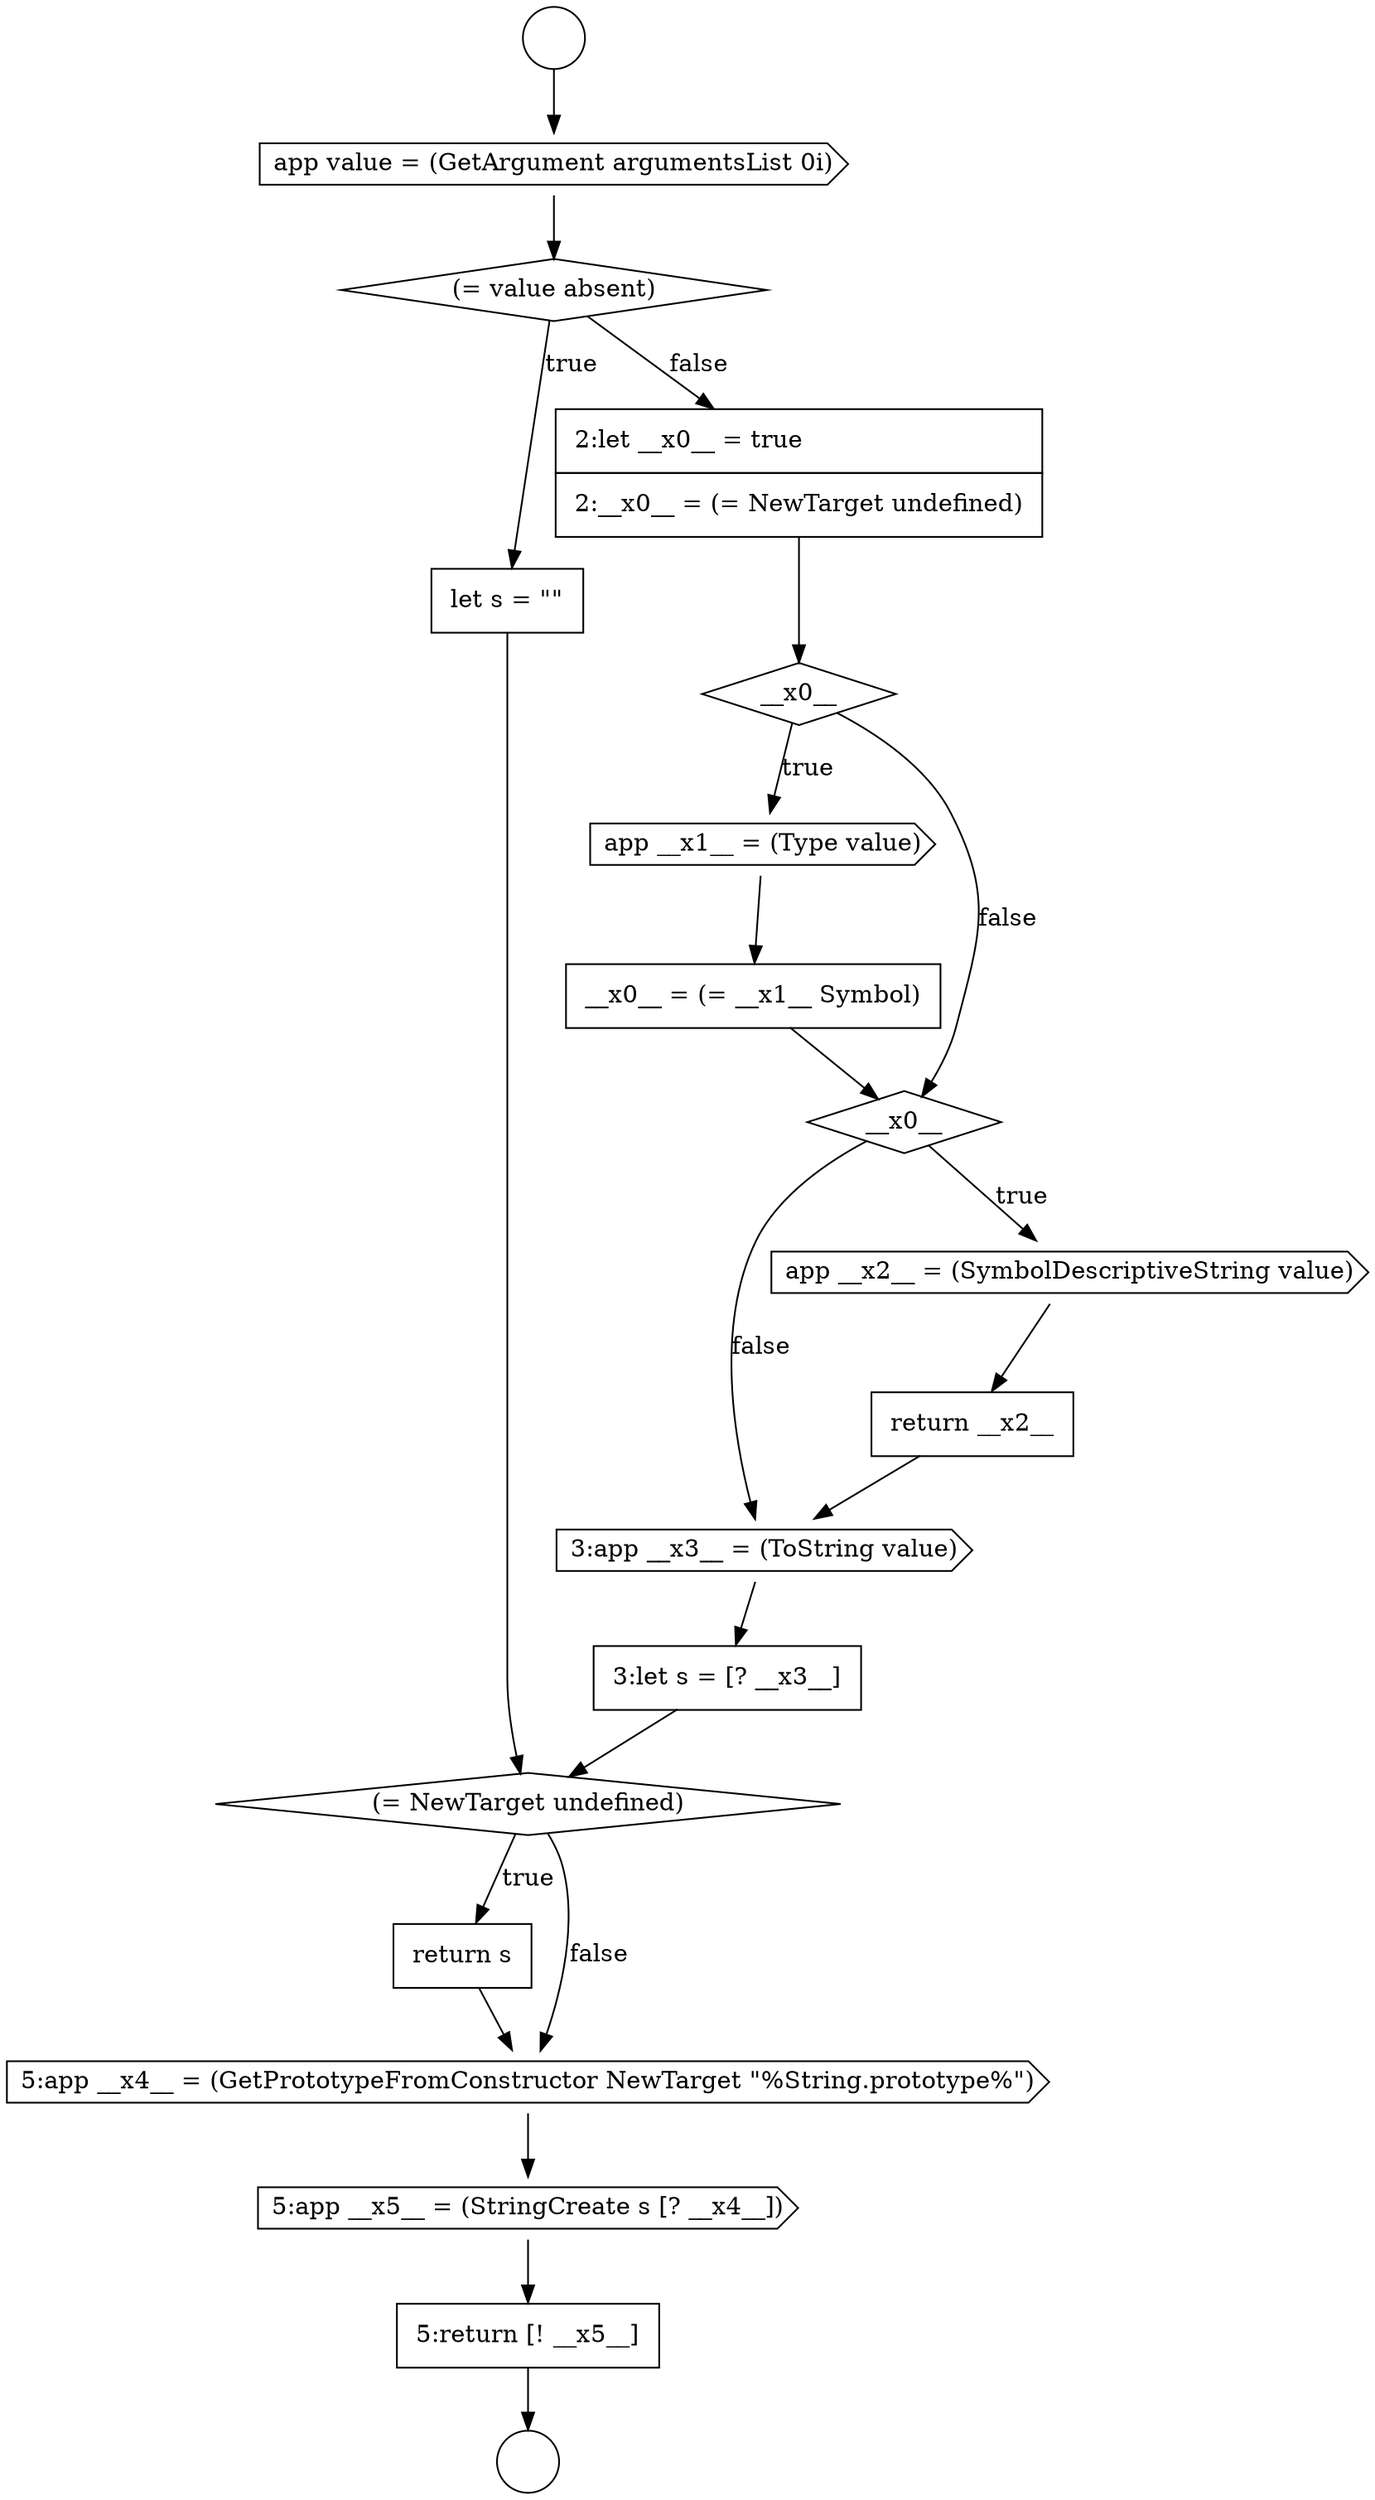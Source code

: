 digraph {
  node13616 [shape=none, margin=0, label=<<font color="black">
    <table border="0" cellborder="1" cellspacing="0" cellpadding="10">
      <tr><td align="left">return __x2__</td></tr>
    </table>
  </font>> color="black" fillcolor="white" style=filled]
  node13623 [shape=none, margin=0, label=<<font color="black">
    <table border="0" cellborder="1" cellspacing="0" cellpadding="10">
      <tr><td align="left">5:return [! __x5__]</td></tr>
    </table>
  </font>> color="black" fillcolor="white" style=filled]
  node13611 [shape=diamond, label=<<font color="black">__x0__</font>> color="black" fillcolor="white" style=filled]
  node13622 [shape=cds, label=<<font color="black">5:app __x5__ = (StringCreate s [? __x4__])</font>> color="black" fillcolor="white" style=filled]
  node13612 [shape=cds, label=<<font color="black">app __x1__ = (Type value)</font>> color="black" fillcolor="white" style=filled]
  node13607 [shape=cds, label=<<font color="black">app value = (GetArgument argumentsList 0i)</font>> color="black" fillcolor="white" style=filled]
  node13618 [shape=none, margin=0, label=<<font color="black">
    <table border="0" cellborder="1" cellspacing="0" cellpadding="10">
      <tr><td align="left">3:let s = [? __x3__]</td></tr>
    </table>
  </font>> color="black" fillcolor="white" style=filled]
  node13609 [shape=none, margin=0, label=<<font color="black">
    <table border="0" cellborder="1" cellspacing="0" cellpadding="10">
      <tr><td align="left">let s = &quot;&quot;</td></tr>
    </table>
  </font>> color="black" fillcolor="white" style=filled]
  node13613 [shape=none, margin=0, label=<<font color="black">
    <table border="0" cellborder="1" cellspacing="0" cellpadding="10">
      <tr><td align="left">__x0__ = (= __x1__ Symbol)</td></tr>
    </table>
  </font>> color="black" fillcolor="white" style=filled]
  node13617 [shape=cds, label=<<font color="black">3:app __x3__ = (ToString value)</font>> color="black" fillcolor="white" style=filled]
  node13605 [shape=circle label=" " color="black" fillcolor="white" style=filled]
  node13615 [shape=cds, label=<<font color="black">app __x2__ = (SymbolDescriptiveString value)</font>> color="black" fillcolor="white" style=filled]
  node13610 [shape=none, margin=0, label=<<font color="black">
    <table border="0" cellborder="1" cellspacing="0" cellpadding="10">
      <tr><td align="left">2:let __x0__ = true</td></tr>
      <tr><td align="left">2:__x0__ = (= NewTarget undefined)</td></tr>
    </table>
  </font>> color="black" fillcolor="white" style=filled]
  node13614 [shape=diamond, label=<<font color="black">__x0__</font>> color="black" fillcolor="white" style=filled]
  node13620 [shape=none, margin=0, label=<<font color="black">
    <table border="0" cellborder="1" cellspacing="0" cellpadding="10">
      <tr><td align="left">return s</td></tr>
    </table>
  </font>> color="black" fillcolor="white" style=filled]
  node13619 [shape=diamond, label=<<font color="black">(= NewTarget undefined)</font>> color="black" fillcolor="white" style=filled]
  node13608 [shape=diamond, label=<<font color="black">(= value absent)</font>> color="black" fillcolor="white" style=filled]
  node13621 [shape=cds, label=<<font color="black">5:app __x4__ = (GetPrototypeFromConstructor NewTarget &quot;%String.prototype%&quot;)</font>> color="black" fillcolor="white" style=filled]
  node13606 [shape=circle label=" " color="black" fillcolor="white" style=filled]
  node13608 -> node13609 [label=<<font color="black">true</font>> color="black"]
  node13608 -> node13610 [label=<<font color="black">false</font>> color="black"]
  node13619 -> node13620 [label=<<font color="black">true</font>> color="black"]
  node13619 -> node13621 [label=<<font color="black">false</font>> color="black"]
  node13623 -> node13606 [ color="black"]
  node13609 -> node13619 [ color="black"]
  node13618 -> node13619 [ color="black"]
  node13610 -> node13611 [ color="black"]
  node13611 -> node13612 [label=<<font color="black">true</font>> color="black"]
  node13611 -> node13614 [label=<<font color="black">false</font>> color="black"]
  node13621 -> node13622 [ color="black"]
  node13622 -> node13623 [ color="black"]
  node13620 -> node13621 [ color="black"]
  node13614 -> node13615 [label=<<font color="black">true</font>> color="black"]
  node13614 -> node13617 [label=<<font color="black">false</font>> color="black"]
  node13616 -> node13617 [ color="black"]
  node13607 -> node13608 [ color="black"]
  node13605 -> node13607 [ color="black"]
  node13617 -> node13618 [ color="black"]
  node13613 -> node13614 [ color="black"]
  node13615 -> node13616 [ color="black"]
  node13612 -> node13613 [ color="black"]
}
